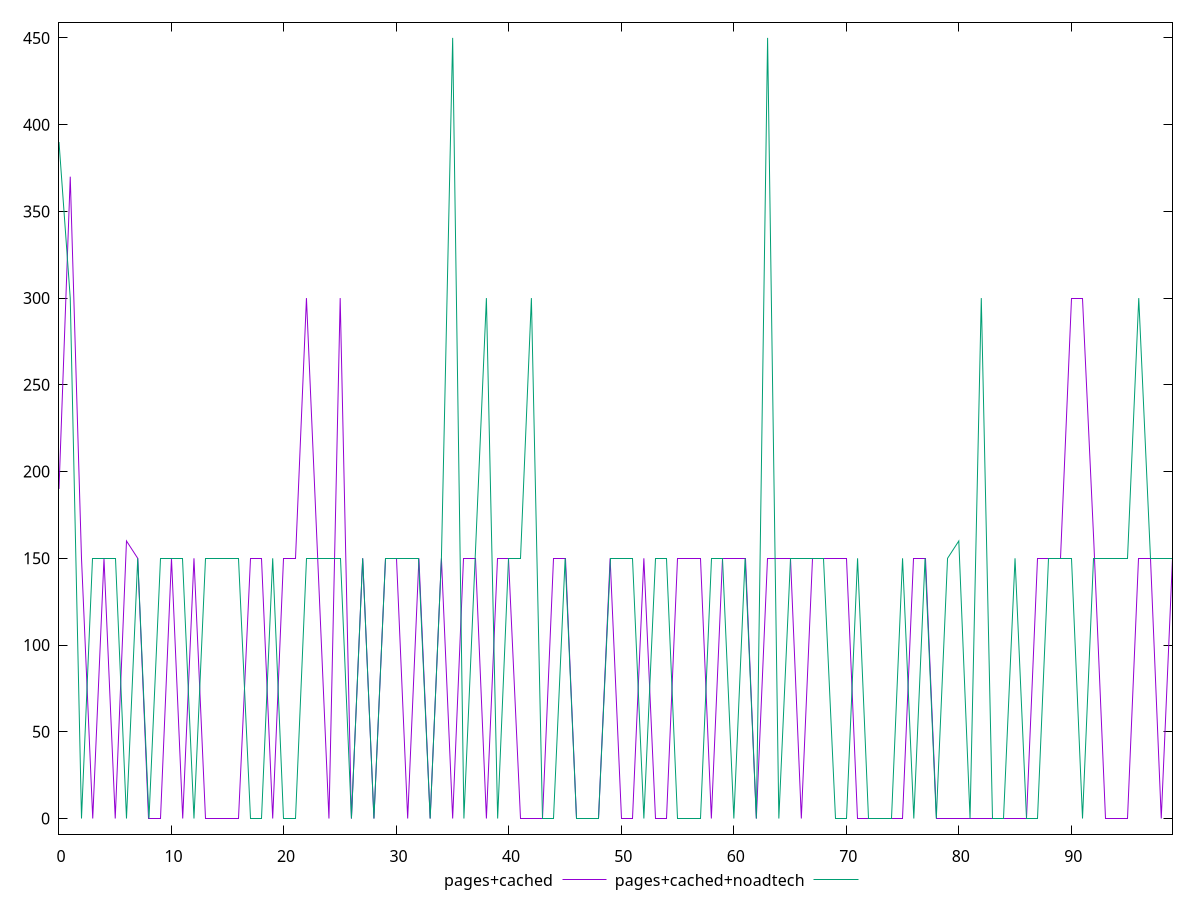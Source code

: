 reset

$pagesCached <<EOF
0 190
1 370
2 150
3 0
4 150
5 0
6 160
7 150
8 0
9 0
10 150
11 0
12 150
13 0
14 0
15 0
16 0
17 150
18 150
19 0
20 150
21 150
22 300
23 150
24 0
25 300
26 0
27 150
28 0
29 150
30 150
31 0
32 150
33 0
34 150
35 0
36 150
37 150
38 0
39 150
40 150
41 0
42 0
43 0
44 150
45 150
46 0
47 0
48 0
49 150
50 0
51 0
52 150
53 0
54 0
55 150
56 150
57 150
58 0
59 150
60 150
61 150
62 0
63 150
64 150
65 150
66 0
67 150
68 150
69 150
70 150
71 0
72 0
73 0
74 0
75 0
76 150
77 150
78 0
79 0
80 0
81 0
82 0
83 0
84 0
85 0
86 0
87 150
88 150
89 150
90 300
91 300
92 160
93 0
94 0
95 0
96 150
97 150
98 0
99 150
EOF

$pagesCachedNoadtech <<EOF
0 390
1 300
2 0
3 150
4 150
5 150
6 0
7 150
8 0
9 150
10 150
11 150
12 0
13 150
14 150
15 150
16 150
17 0
18 0
19 150
20 0
21 0
22 150
23 150
24 150
25 150
26 0
27 150
28 0
29 150
30 150
31 150
32 150
33 0
34 150
35 450
36 0
37 150
38 300
39 0
40 150
41 150
42 300
43 0
44 0
45 150
46 0
47 0
48 0
49 150
50 150
51 150
52 0
53 150
54 150
55 0
56 0
57 0
58 150
59 150
60 0
61 150
62 0
63 450
64 0
65 150
66 150
67 150
68 150
69 0
70 0
71 150
72 0
73 0
74 0
75 150
76 0
77 150
78 0
79 150
80 160
81 0
82 300
83 0
84 0
85 150
86 0
87 0
88 150
89 150
90 150
91 0
92 150
93 150
94 150
95 150
96 300
97 150
98 150
99 150
EOF

set key outside below
set xrange [0:99]
set yrange [-9:459]
set trange [-9:459]
set terminal svg size 640, 520 enhanced background rgb 'white'
set output "report_00019_2021-02-10T18-14-37.922Z//uses-http2/comparison/line/1_vs_2.svg"

plot $pagesCached title "pages+cached" with line, \
     $pagesCachedNoadtech title "pages+cached+noadtech" with line

reset
